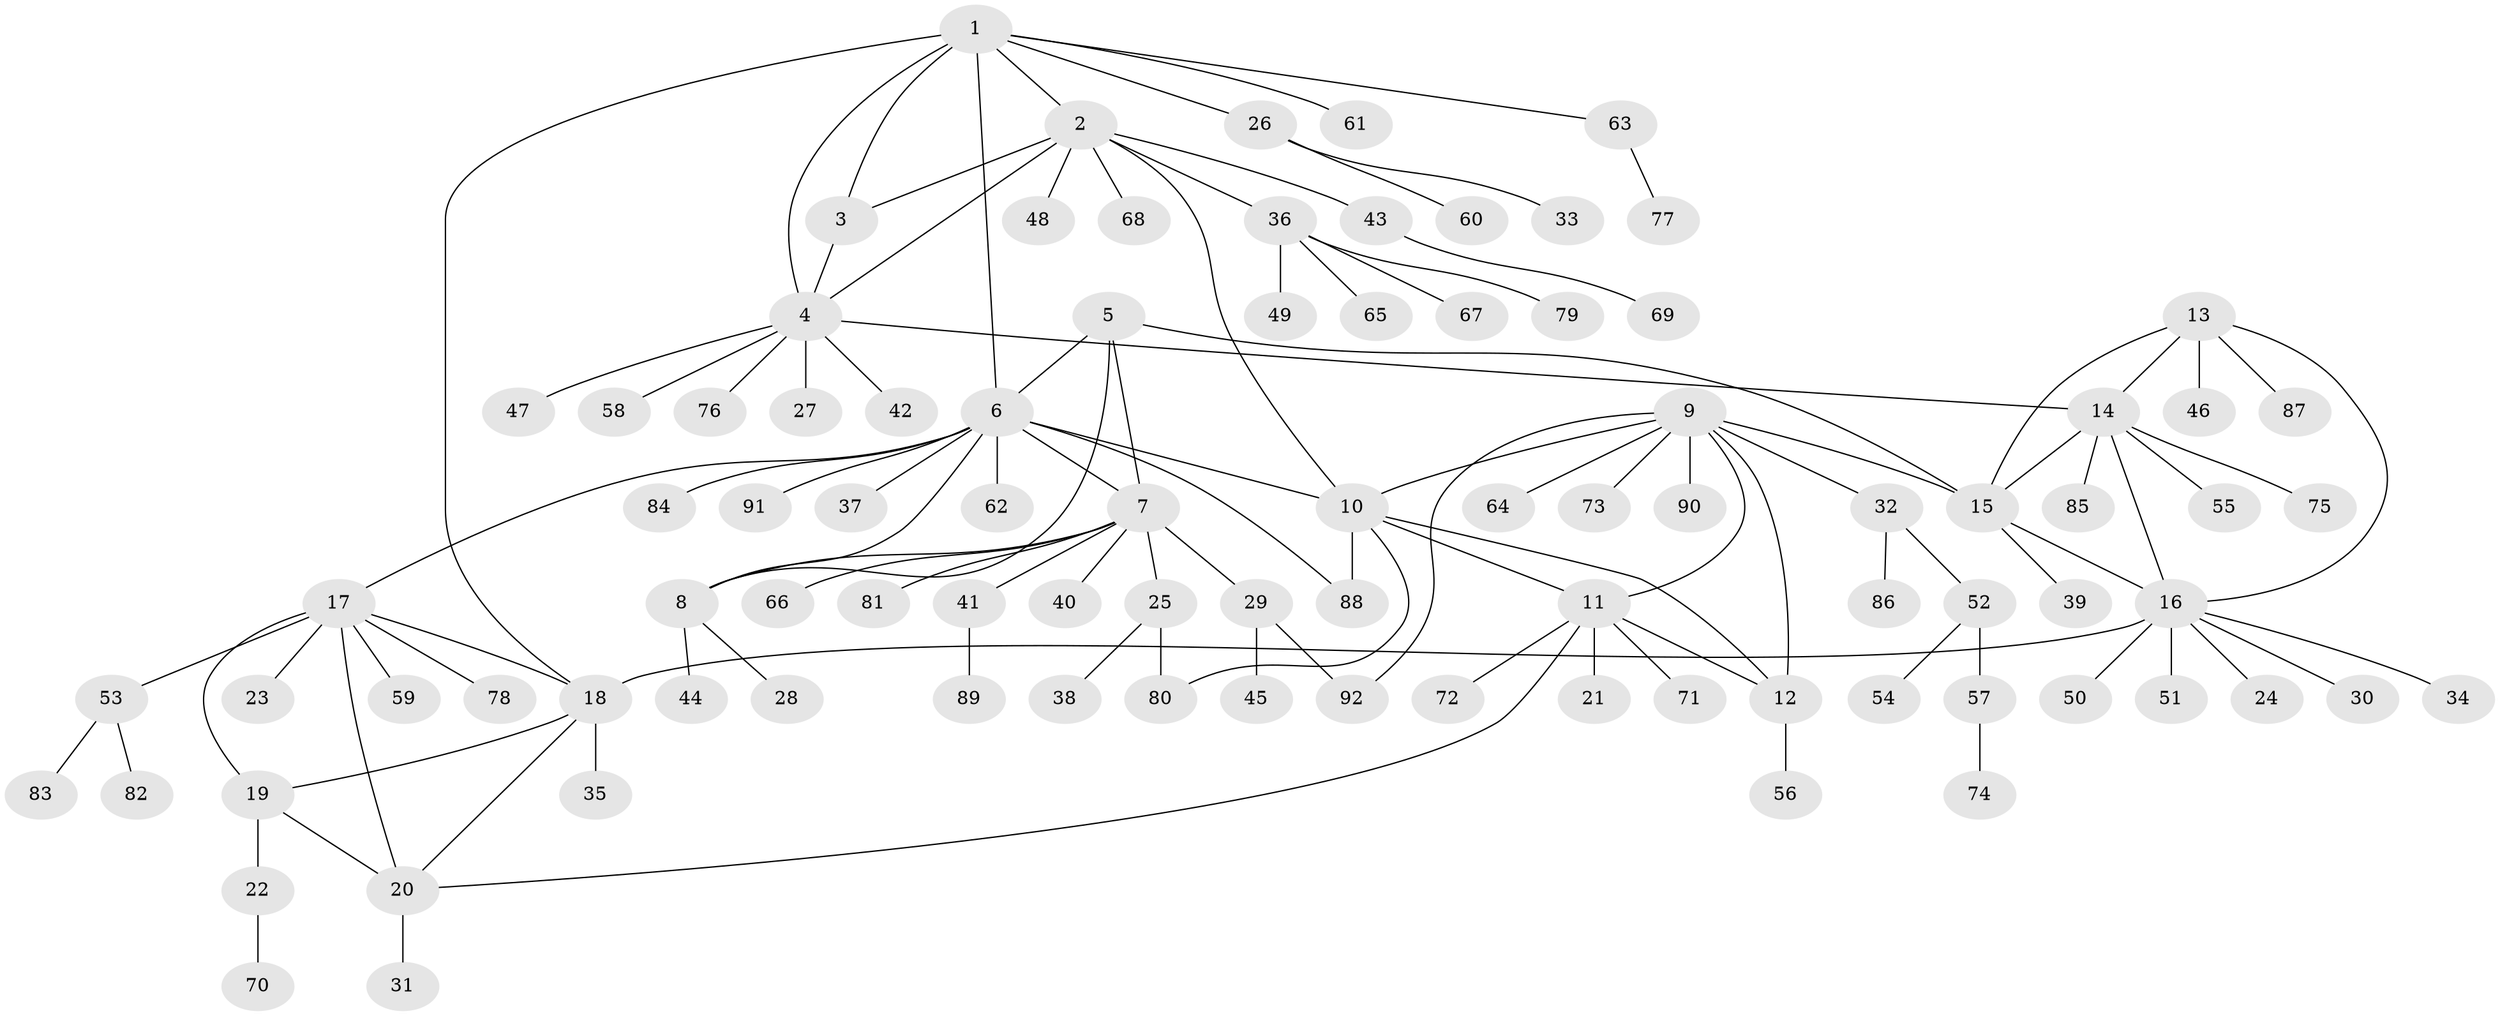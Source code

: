 // Generated by graph-tools (version 1.1) at 2025/37/03/09/25 02:37:16]
// undirected, 92 vertices, 115 edges
graph export_dot {
graph [start="1"]
  node [color=gray90,style=filled];
  1;
  2;
  3;
  4;
  5;
  6;
  7;
  8;
  9;
  10;
  11;
  12;
  13;
  14;
  15;
  16;
  17;
  18;
  19;
  20;
  21;
  22;
  23;
  24;
  25;
  26;
  27;
  28;
  29;
  30;
  31;
  32;
  33;
  34;
  35;
  36;
  37;
  38;
  39;
  40;
  41;
  42;
  43;
  44;
  45;
  46;
  47;
  48;
  49;
  50;
  51;
  52;
  53;
  54;
  55;
  56;
  57;
  58;
  59;
  60;
  61;
  62;
  63;
  64;
  65;
  66;
  67;
  68;
  69;
  70;
  71;
  72;
  73;
  74;
  75;
  76;
  77;
  78;
  79;
  80;
  81;
  82;
  83;
  84;
  85;
  86;
  87;
  88;
  89;
  90;
  91;
  92;
  1 -- 2;
  1 -- 3;
  1 -- 4;
  1 -- 6;
  1 -- 18;
  1 -- 26;
  1 -- 61;
  1 -- 63;
  2 -- 3;
  2 -- 4;
  2 -- 10;
  2 -- 36;
  2 -- 43;
  2 -- 48;
  2 -- 68;
  3 -- 4;
  4 -- 14;
  4 -- 27;
  4 -- 42;
  4 -- 47;
  4 -- 58;
  4 -- 76;
  5 -- 6;
  5 -- 7;
  5 -- 8;
  5 -- 15;
  6 -- 7;
  6 -- 8;
  6 -- 10;
  6 -- 17;
  6 -- 37;
  6 -- 62;
  6 -- 84;
  6 -- 88;
  6 -- 91;
  7 -- 8;
  7 -- 25;
  7 -- 29;
  7 -- 40;
  7 -- 41;
  7 -- 66;
  7 -- 81;
  8 -- 28;
  8 -- 44;
  9 -- 10;
  9 -- 11;
  9 -- 12;
  9 -- 15;
  9 -- 32;
  9 -- 64;
  9 -- 73;
  9 -- 90;
  9 -- 92;
  10 -- 11;
  10 -- 12;
  10 -- 80;
  10 -- 88;
  11 -- 12;
  11 -- 20;
  11 -- 21;
  11 -- 71;
  11 -- 72;
  12 -- 56;
  13 -- 14;
  13 -- 15;
  13 -- 16;
  13 -- 46;
  13 -- 87;
  14 -- 15;
  14 -- 16;
  14 -- 55;
  14 -- 75;
  14 -- 85;
  15 -- 16;
  15 -- 39;
  16 -- 18;
  16 -- 24;
  16 -- 30;
  16 -- 34;
  16 -- 50;
  16 -- 51;
  17 -- 18;
  17 -- 19;
  17 -- 20;
  17 -- 23;
  17 -- 53;
  17 -- 59;
  17 -- 78;
  18 -- 19;
  18 -- 20;
  18 -- 35;
  19 -- 20;
  19 -- 22;
  20 -- 31;
  22 -- 70;
  25 -- 38;
  25 -- 80;
  26 -- 33;
  26 -- 60;
  29 -- 45;
  29 -- 92;
  32 -- 52;
  32 -- 86;
  36 -- 49;
  36 -- 65;
  36 -- 67;
  36 -- 79;
  41 -- 89;
  43 -- 69;
  52 -- 54;
  52 -- 57;
  53 -- 82;
  53 -- 83;
  57 -- 74;
  63 -- 77;
}
